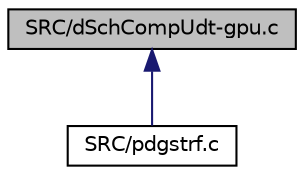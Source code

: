 digraph "SRC/dSchCompUdt-gpu.c"
{
 // LATEX_PDF_SIZE
  edge [fontname="Helvetica",fontsize="10",labelfontname="Helvetica",labelfontsize="10"];
  node [fontname="Helvetica",fontsize="10",shape=record];
  Node1 [label="SRC/dSchCompUdt-gpu.c",height=0.2,width=0.4,color="black", fillcolor="grey75", style="filled", fontcolor="black",tooltip=" "];
  Node1 -> Node2 [dir="back",color="midnightblue",fontsize="10",style="solid",fontname="Helvetica"];
  Node2 [label="SRC/pdgstrf.c",height=0.2,width=0.4,color="black", fillcolor="white", style="filled",URL="$pdgstrf_8c.html",tooltip="Performs LU factorization in parallel."];
}
